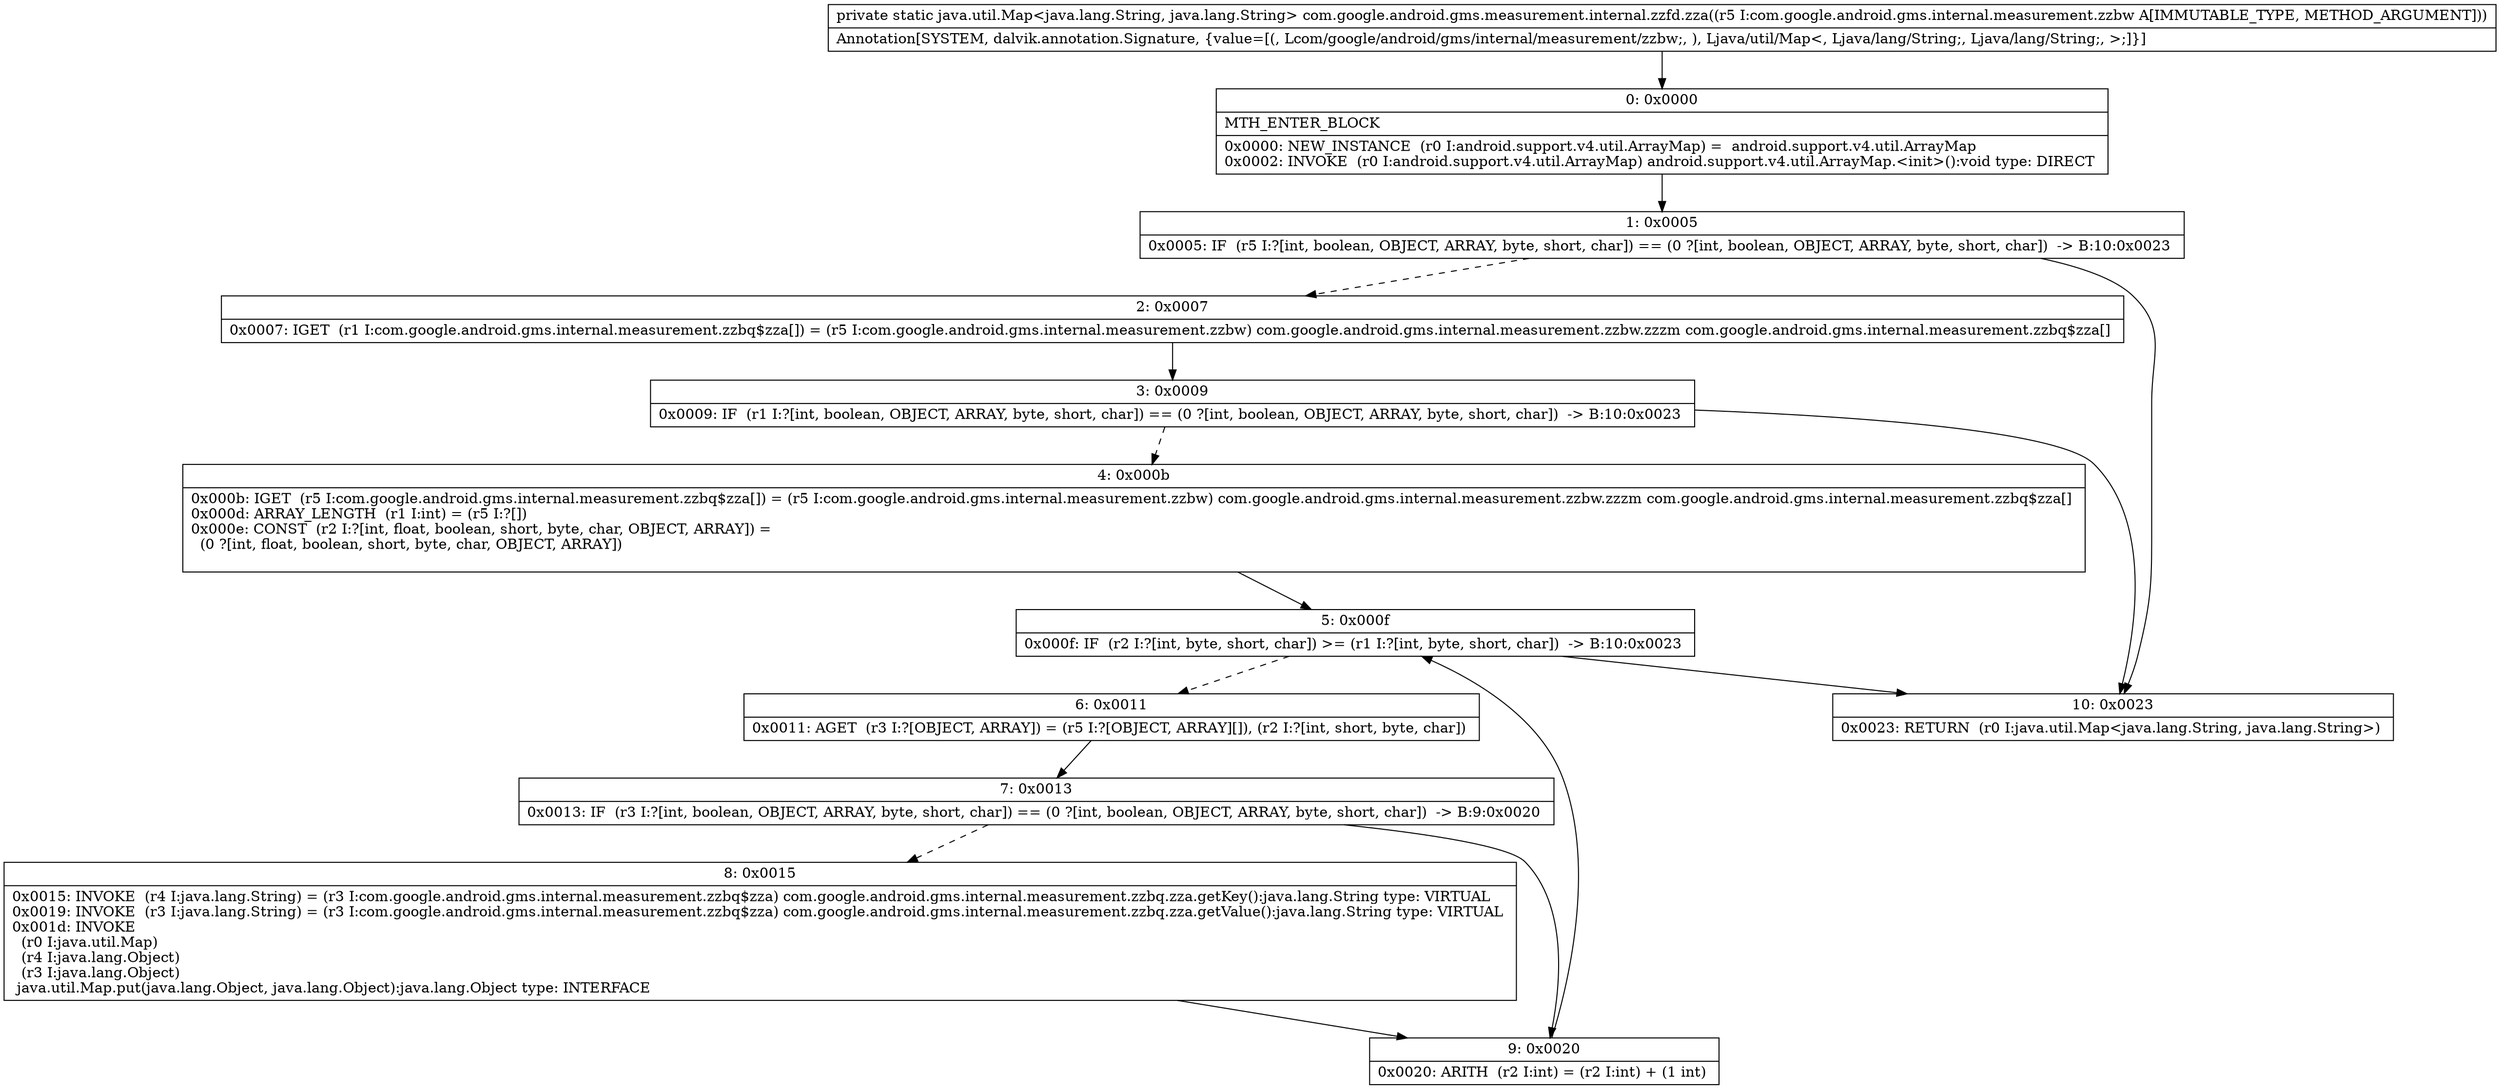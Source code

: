digraph "CFG forcom.google.android.gms.measurement.internal.zzfd.zza(Lcom\/google\/android\/gms\/internal\/measurement\/zzbw;)Ljava\/util\/Map;" {
Node_0 [shape=record,label="{0\:\ 0x0000|MTH_ENTER_BLOCK\l|0x0000: NEW_INSTANCE  (r0 I:android.support.v4.util.ArrayMap) =  android.support.v4.util.ArrayMap \l0x0002: INVOKE  (r0 I:android.support.v4.util.ArrayMap) android.support.v4.util.ArrayMap.\<init\>():void type: DIRECT \l}"];
Node_1 [shape=record,label="{1\:\ 0x0005|0x0005: IF  (r5 I:?[int, boolean, OBJECT, ARRAY, byte, short, char]) == (0 ?[int, boolean, OBJECT, ARRAY, byte, short, char])  \-\> B:10:0x0023 \l}"];
Node_2 [shape=record,label="{2\:\ 0x0007|0x0007: IGET  (r1 I:com.google.android.gms.internal.measurement.zzbq$zza[]) = (r5 I:com.google.android.gms.internal.measurement.zzbw) com.google.android.gms.internal.measurement.zzbw.zzzm com.google.android.gms.internal.measurement.zzbq$zza[] \l}"];
Node_3 [shape=record,label="{3\:\ 0x0009|0x0009: IF  (r1 I:?[int, boolean, OBJECT, ARRAY, byte, short, char]) == (0 ?[int, boolean, OBJECT, ARRAY, byte, short, char])  \-\> B:10:0x0023 \l}"];
Node_4 [shape=record,label="{4\:\ 0x000b|0x000b: IGET  (r5 I:com.google.android.gms.internal.measurement.zzbq$zza[]) = (r5 I:com.google.android.gms.internal.measurement.zzbw) com.google.android.gms.internal.measurement.zzbw.zzzm com.google.android.gms.internal.measurement.zzbq$zza[] \l0x000d: ARRAY_LENGTH  (r1 I:int) = (r5 I:?[]) \l0x000e: CONST  (r2 I:?[int, float, boolean, short, byte, char, OBJECT, ARRAY]) = \l  (0 ?[int, float, boolean, short, byte, char, OBJECT, ARRAY])\l \l}"];
Node_5 [shape=record,label="{5\:\ 0x000f|0x000f: IF  (r2 I:?[int, byte, short, char]) \>= (r1 I:?[int, byte, short, char])  \-\> B:10:0x0023 \l}"];
Node_6 [shape=record,label="{6\:\ 0x0011|0x0011: AGET  (r3 I:?[OBJECT, ARRAY]) = (r5 I:?[OBJECT, ARRAY][]), (r2 I:?[int, short, byte, char]) \l}"];
Node_7 [shape=record,label="{7\:\ 0x0013|0x0013: IF  (r3 I:?[int, boolean, OBJECT, ARRAY, byte, short, char]) == (0 ?[int, boolean, OBJECT, ARRAY, byte, short, char])  \-\> B:9:0x0020 \l}"];
Node_8 [shape=record,label="{8\:\ 0x0015|0x0015: INVOKE  (r4 I:java.lang.String) = (r3 I:com.google.android.gms.internal.measurement.zzbq$zza) com.google.android.gms.internal.measurement.zzbq.zza.getKey():java.lang.String type: VIRTUAL \l0x0019: INVOKE  (r3 I:java.lang.String) = (r3 I:com.google.android.gms.internal.measurement.zzbq$zza) com.google.android.gms.internal.measurement.zzbq.zza.getValue():java.lang.String type: VIRTUAL \l0x001d: INVOKE  \l  (r0 I:java.util.Map)\l  (r4 I:java.lang.Object)\l  (r3 I:java.lang.Object)\l java.util.Map.put(java.lang.Object, java.lang.Object):java.lang.Object type: INTERFACE \l}"];
Node_9 [shape=record,label="{9\:\ 0x0020|0x0020: ARITH  (r2 I:int) = (r2 I:int) + (1 int) \l}"];
Node_10 [shape=record,label="{10\:\ 0x0023|0x0023: RETURN  (r0 I:java.util.Map\<java.lang.String, java.lang.String\>) \l}"];
MethodNode[shape=record,label="{private static java.util.Map\<java.lang.String, java.lang.String\> com.google.android.gms.measurement.internal.zzfd.zza((r5 I:com.google.android.gms.internal.measurement.zzbw A[IMMUTABLE_TYPE, METHOD_ARGUMENT]))  | Annotation[SYSTEM, dalvik.annotation.Signature, \{value=[(, Lcom\/google\/android\/gms\/internal\/measurement\/zzbw;, ), Ljava\/util\/Map\<, Ljava\/lang\/String;, Ljava\/lang\/String;, \>;]\}]\l}"];
MethodNode -> Node_0;
Node_0 -> Node_1;
Node_1 -> Node_2[style=dashed];
Node_1 -> Node_10;
Node_2 -> Node_3;
Node_3 -> Node_4[style=dashed];
Node_3 -> Node_10;
Node_4 -> Node_5;
Node_5 -> Node_6[style=dashed];
Node_5 -> Node_10;
Node_6 -> Node_7;
Node_7 -> Node_8[style=dashed];
Node_7 -> Node_9;
Node_8 -> Node_9;
Node_9 -> Node_5;
}

